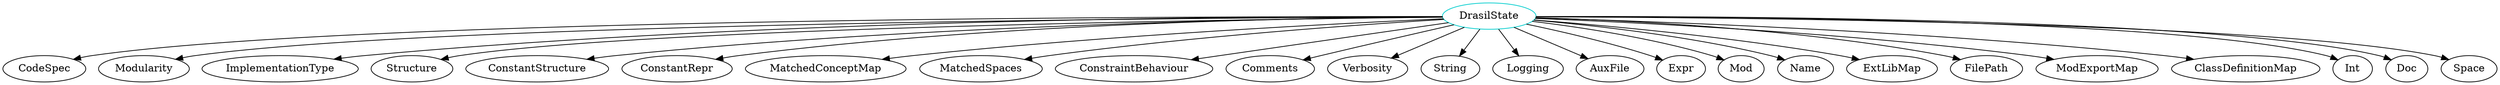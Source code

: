 digraph drasilstate{
DrasilState	[shape=oval, color=cyan3, label="DrasilState"];
DrasilState -> CodeSpec;
DrasilState -> Modularity;
DrasilState -> ImplementationType;
DrasilState -> Structure;
DrasilState -> ConstantStructure;
DrasilState -> ConstantRepr;
DrasilState -> MatchedConceptMap;
DrasilState -> MatchedSpaces;
DrasilState -> ConstraintBehaviour;
DrasilState -> Comments;
DrasilState -> Verbosity;
DrasilState -> String;
DrasilState -> Logging;
DrasilState -> AuxFile;
DrasilState -> Expr;
DrasilState -> Mod;
DrasilState -> Name;
DrasilState -> ExtLibMap;
DrasilState -> FilePath;
DrasilState -> ModExportMap;
DrasilState -> ClassDefinitionMap;
DrasilState -> Int;
DrasilState -> Doc;
DrasilState -> Space;
}

